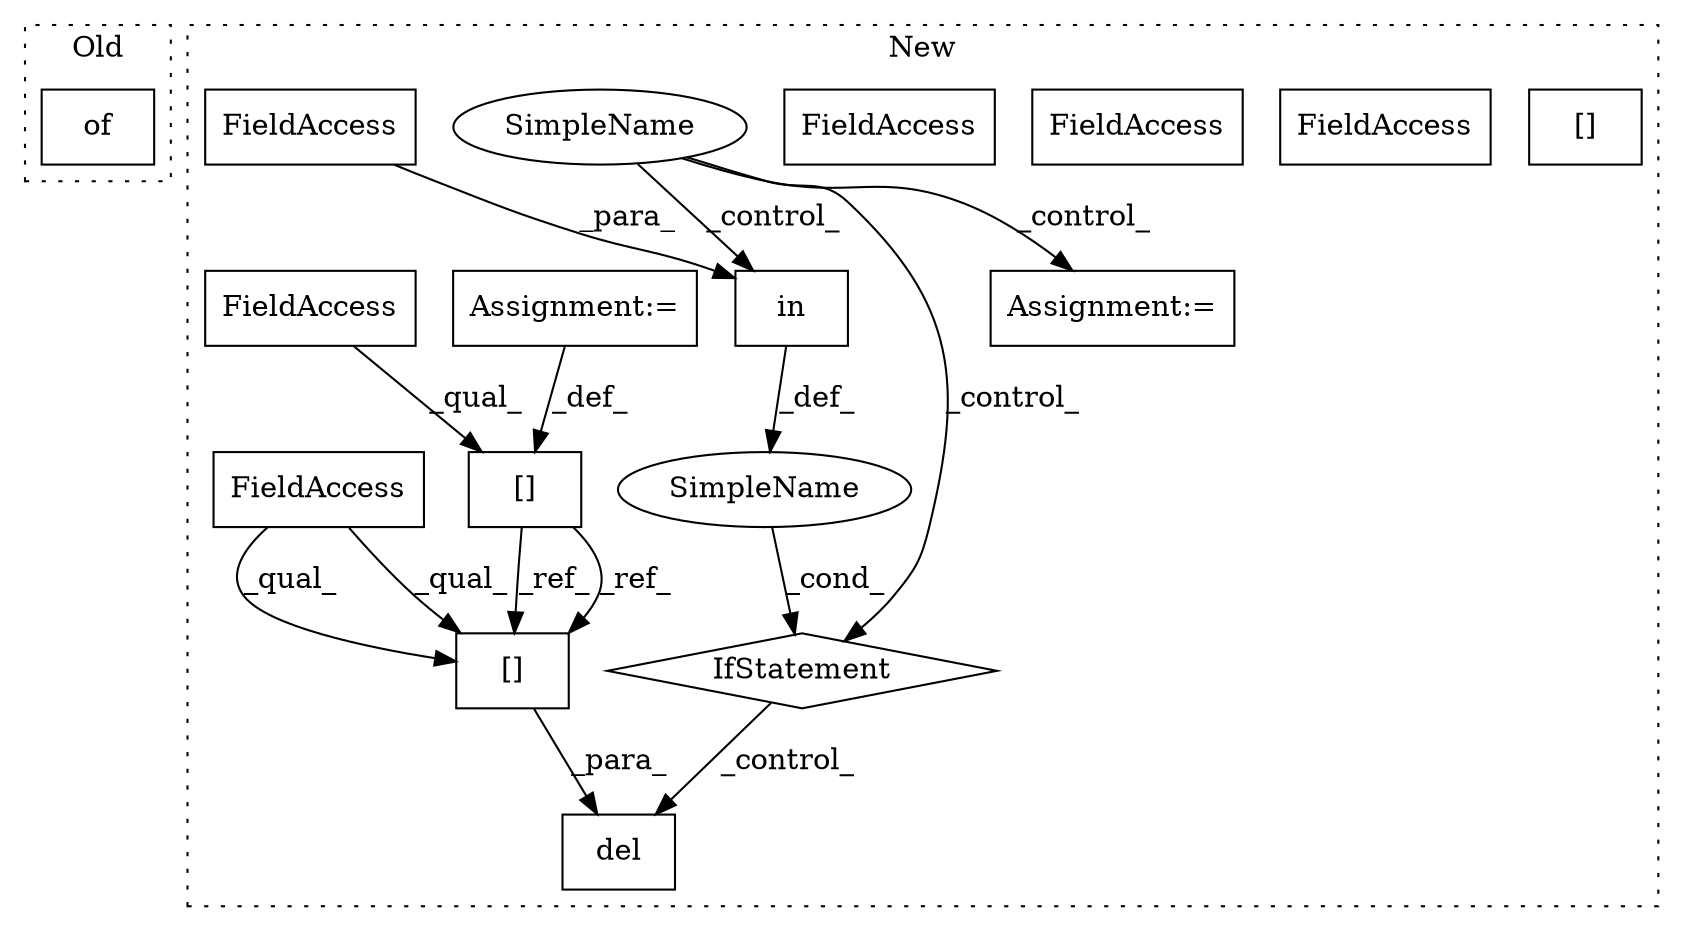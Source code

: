 digraph G {
subgraph cluster0 {
1 [label="of" a="32" s="2566,2615" l="3,1" shape="box"];
label = "Old";
style="dotted";
}
subgraph cluster1 {
2 [label="del" a="32" s="1919,1944" l="4,1" shape="box"];
3 [label="[]" a="2" s="1923,1943" l="9,1" shape="box"];
4 [label="IfStatement" a="25" s="1874,1907" l="10,2" shape="diamond"];
5 [label="SimpleName" a="42" s="" l="" shape="ellipse"];
6 [label="in" a="105" s="1884" l="23" shape="box"];
7 [label="FieldAccess" a="22" s="1923" l="8" shape="box"];
8 [label="FieldAccess" a="22" s="1899" l="8" shape="box"];
9 [label="[]" a="2" s="1680,1700" l="9,1" shape="box"];
10 [label="FieldAccess" a="22" s="1680" l="8" shape="box"];
11 [label="Assignment:=" a="7" s="1701" l="1" shape="box"];
12 [label="SimpleName" a="42" s="" l="" shape="ellipse"];
13 [label="Assignment:=" a="7" s="2114" l="1" shape="box"];
14 [label="FieldAccess" a="22" s="1923" l="8" shape="box"];
15 [label="FieldAccess" a="22" s="1899" l="8" shape="box"];
16 [label="FieldAccess" a="22" s="1680" l="8" shape="box"];
17 [label="[]" a="2" s="1923,1943" l="9,1" shape="box"];
label = "New";
style="dotted";
}
4 -> 2 [label="_control_"];
5 -> 4 [label="_cond_"];
6 -> 5 [label="_def_"];
9 -> 17 [label="_ref_"];
9 -> 17 [label="_ref_"];
11 -> 9 [label="_def_"];
12 -> 13 [label="_control_"];
12 -> 4 [label="_control_"];
12 -> 6 [label="_control_"];
14 -> 17 [label="_qual_"];
14 -> 17 [label="_qual_"];
15 -> 6 [label="_para_"];
16 -> 9 [label="_qual_"];
17 -> 2 [label="_para_"];
}